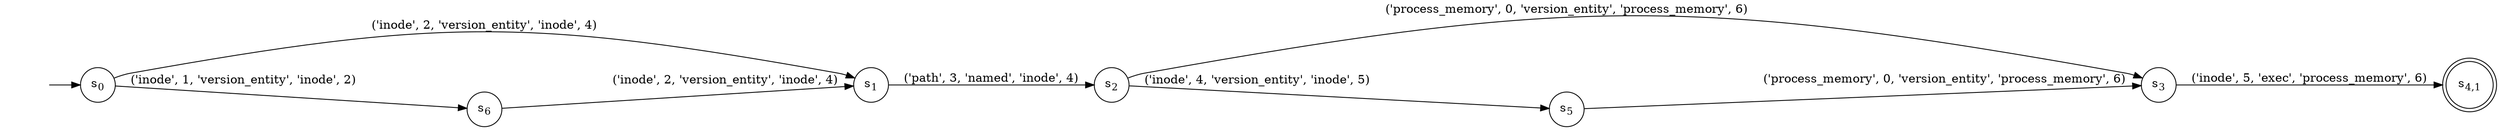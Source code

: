 digraph DFA {
    rankdir = LR;
    I [style = invis];
    I -> S0;
    S0 [label = <s<sub>0</sub>>, shape = circle];
    S1 [label = <s<sub>1</sub>>, shape = circle];
    S2 [label = <s<sub>2</sub>>, shape = circle];
    S3 [label = <s<sub>3</sub>>, shape = circle];
    S4 [label = <s<sub>4,1</sub>>, shape = circle, peripheries = 2];
    S3 -> S4 [label = "('inode', 5, 'exec', 'process_memory', 6)"];
    S2 -> S3 [label = "('process_memory', 0, 'version_entity', 'process_memory', 6)"];
    S5 [label = <s<sub>5</sub>>, shape = circle];
    S5 -> S3 [label = "('process_memory', 0, 'version_entity', 'process_memory', 6)"];
    S2 -> S5 [label = "('inode', 4, 'version_entity', 'inode', 5)"];
    S1 -> S2 [label = "('path', 3, 'named', 'inode', 4)"];
    S0 -> S1 [label = "('inode', 2, 'version_entity', 'inode', 4)"];
    S6 [label = <s<sub>6</sub>>, shape = circle];
    S6 -> S1 [label = "('inode', 2, 'version_entity', 'inode', 4)"];
    S0 -> S6 [label = "('inode', 1, 'version_entity', 'inode', 2)"];
}
